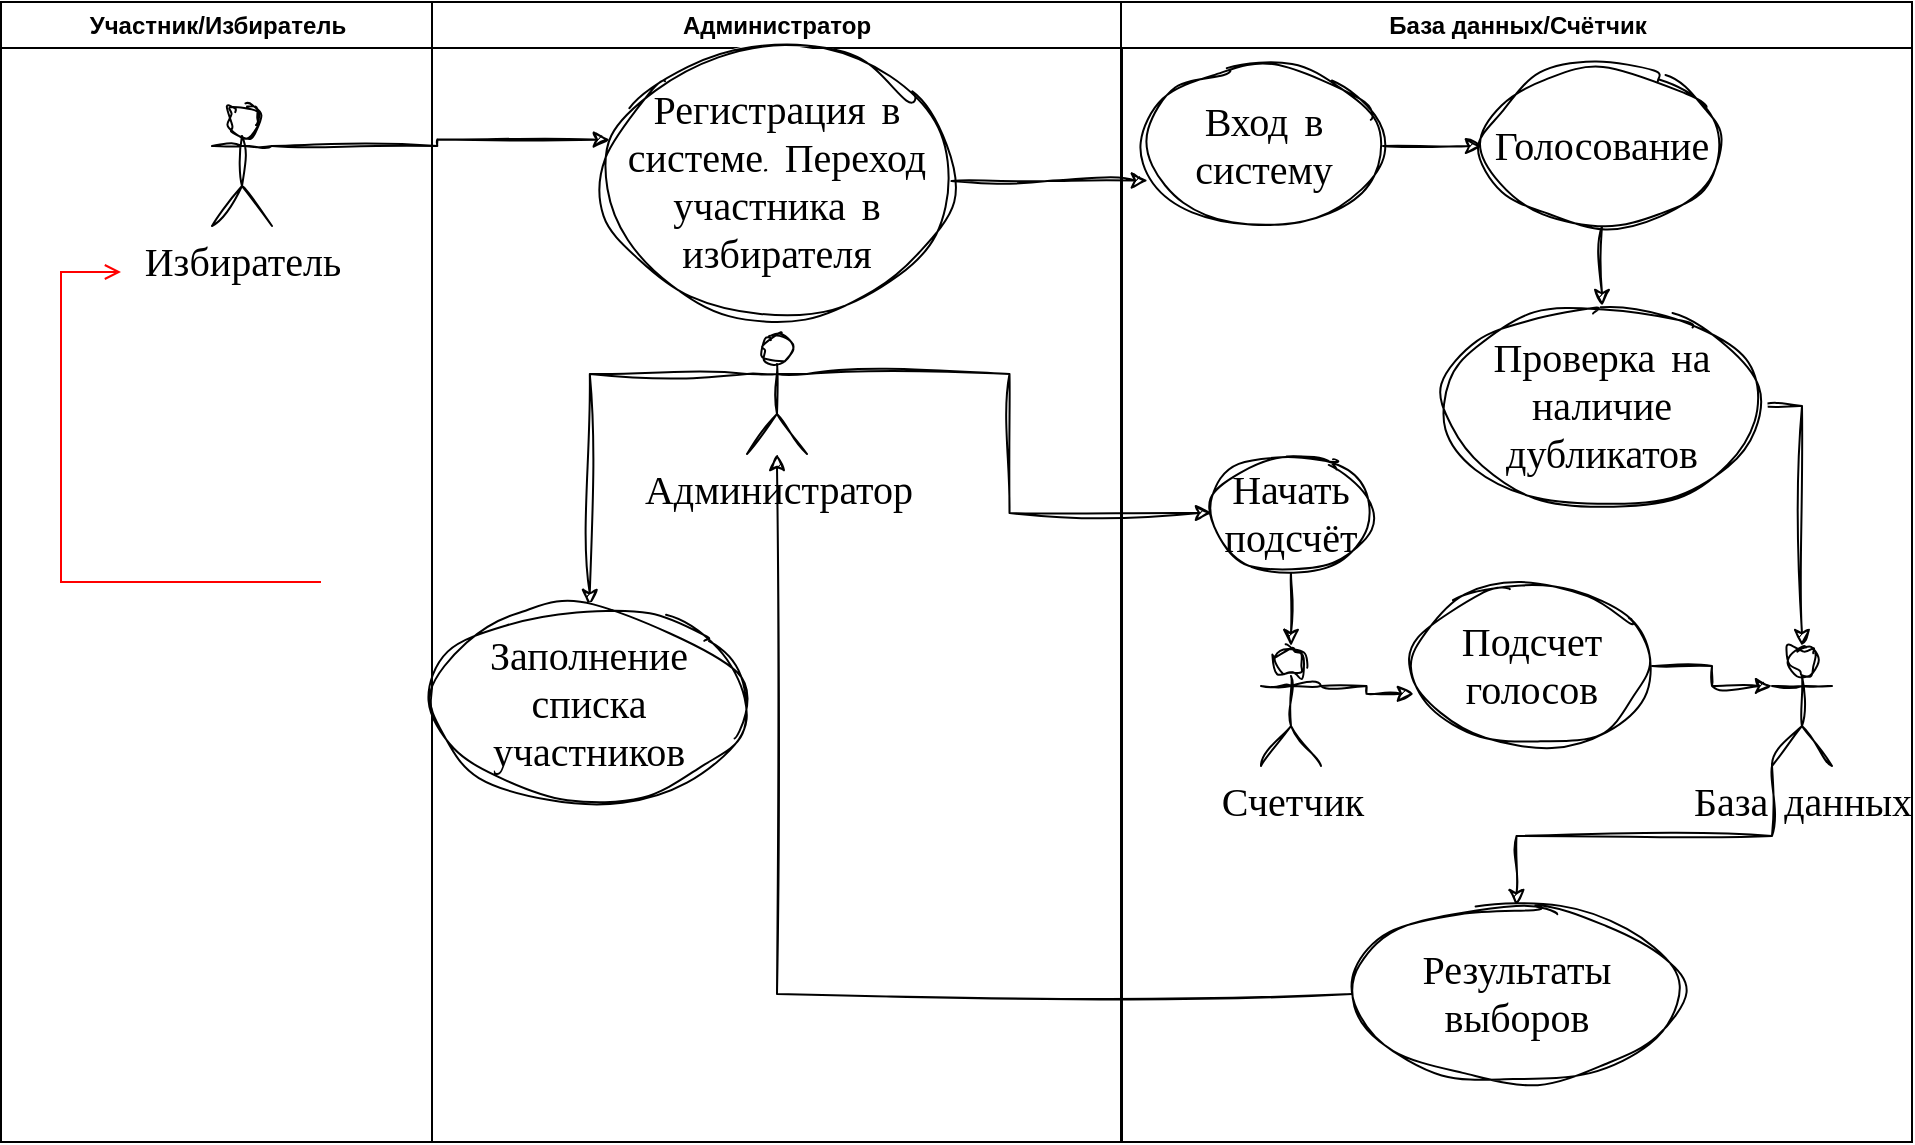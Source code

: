 <mxfile version="21.0.6" type="github">
  <diagram name="Page-1" id="e7e014a7-5840-1c2e-5031-d8a46d1fe8dd">
    <mxGraphModel dx="1300" dy="680" grid="1" gridSize="10" guides="1" tooltips="1" connect="1" arrows="1" fold="1" page="1" pageScale="1" pageWidth="1169" pageHeight="826" background="none" math="0" shadow="0">
      <root>
        <mxCell id="0" />
        <mxCell id="1" parent="0" />
        <mxCell id="2" value="Участник/Избиратель" style="swimlane;whiteSpace=wrap" parent="1" vertex="1">
          <mxGeometry x="164.5" y="128" width="215.5" height="570" as="geometry" />
        </mxCell>
        <mxCell id="12" value="" style="edgeStyle=elbowEdgeStyle;elbow=horizontal;strokeColor=#FF0000;endArrow=open;endFill=1;rounded=0" parent="2" source="10" edge="1">
          <mxGeometry width="100" height="100" relative="1" as="geometry">
            <mxPoint x="160" y="290" as="sourcePoint" />
            <mxPoint x="60" y="135.0" as="targetPoint" />
            <Array as="points">
              <mxPoint x="30" y="250" />
            </Array>
          </mxGeometry>
        </mxCell>
        <mxCell id="gl5ol4Vv82NOas20KsnX-41" value="Избиратель" style="shape=umlActor;verticalLabelPosition=bottom;verticalAlign=top;html=1;outlineConnect=0;sketch=1;hachureGap=4;jiggle=2;curveFitting=1;fontFamily=Architects Daughter;fontSource=https%3A%2F%2Ffonts.googleapis.com%2Fcss%3Ffamily%3DArchitects%2BDaughter;fontSize=20;" vertex="1" parent="2">
          <mxGeometry x="105.5" y="52" width="30" height="60" as="geometry" />
        </mxCell>
        <mxCell id="3" value="Администратор" style="swimlane;whiteSpace=wrap" parent="1" vertex="1">
          <mxGeometry x="380" y="128" width="345" height="570" as="geometry" />
        </mxCell>
        <mxCell id="gl5ol4Vv82NOas20KsnX-111" style="edgeStyle=orthogonalEdgeStyle;rounded=0;sketch=1;hachureGap=4;jiggle=2;curveFitting=1;orthogonalLoop=1;jettySize=auto;html=1;exitX=0;exitY=0.333;exitDx=0;exitDy=0;exitPerimeter=0;entryX=0.5;entryY=0;entryDx=0;entryDy=0;fontFamily=Architects Daughter;fontSource=https%3A%2F%2Ffonts.googleapis.com%2Fcss%3Ffamily%3DArchitects%2BDaughter;fontSize=16;" edge="1" parent="3" source="gl5ol4Vv82NOas20KsnX-42" target="gl5ol4Vv82NOas20KsnX-48">
          <mxGeometry relative="1" as="geometry" />
        </mxCell>
        <mxCell id="gl5ol4Vv82NOas20KsnX-42" value="Администратор&lt;br&gt;" style="shape=umlActor;verticalLabelPosition=bottom;verticalAlign=top;html=1;outlineConnect=0;sketch=1;hachureGap=4;jiggle=2;curveFitting=1;fontFamily=Architects Daughter;fontSource=https%3A%2F%2Ffonts.googleapis.com%2Fcss%3Ffamily%3DArchitects%2BDaughter;fontSize=20;" vertex="1" parent="3">
          <mxGeometry x="157.5" y="166" width="30" height="60" as="geometry" />
        </mxCell>
        <mxCell id="gl5ol4Vv82NOas20KsnX-47" value="Регистрация в системе. Переход участника в избирателя" style="ellipse;whiteSpace=wrap;html=1;sketch=1;hachureGap=4;jiggle=2;curveFitting=1;fontFamily=Architects Daughter;fontSource=https%3A%2F%2Ffonts.googleapis.com%2Fcss%3Ffamily%3DArchitects%2BDaughter;fontSize=20;" vertex="1" parent="3">
          <mxGeometry x="85.25" y="22" width="174.5" height="135" as="geometry" />
        </mxCell>
        <mxCell id="gl5ol4Vv82NOas20KsnX-48" value="Заполнение списка участников" style="ellipse;whiteSpace=wrap;html=1;sketch=1;hachureGap=4;jiggle=2;curveFitting=1;fontFamily=Architects Daughter;fontSource=https%3A%2F%2Ffonts.googleapis.com%2Fcss%3Ffamily%3DArchitects%2BDaughter;fontSize=20;" vertex="1" parent="3">
          <mxGeometry x="0.25" y="302" width="157.25" height="98" as="geometry" />
        </mxCell>
        <mxCell id="4" value="База данных/Счётчик" style="swimlane;whiteSpace=wrap" parent="1" vertex="1">
          <mxGeometry x="724.5" y="128" width="395.5" height="570" as="geometry" />
        </mxCell>
        <mxCell id="gl5ol4Vv82NOas20KsnX-78" style="edgeStyle=orthogonalEdgeStyle;rounded=0;sketch=1;hachureGap=4;jiggle=2;curveFitting=1;orthogonalLoop=1;jettySize=auto;html=1;exitX=1;exitY=0.5;exitDx=0;exitDy=0;entryX=0;entryY=0.5;entryDx=0;entryDy=0;fontFamily=Architects Daughter;fontSource=https%3A%2F%2Ffonts.googleapis.com%2Fcss%3Ffamily%3DArchitects%2BDaughter;fontSize=16;" edge="1" parent="4" source="gl5ol4Vv82NOas20KsnX-50" target="gl5ol4Vv82NOas20KsnX-54">
          <mxGeometry relative="1" as="geometry" />
        </mxCell>
        <mxCell id="gl5ol4Vv82NOas20KsnX-50" value="Вход в систему" style="ellipse;whiteSpace=wrap;html=1;sketch=1;hachureGap=4;jiggle=2;curveFitting=1;fontFamily=Architects Daughter;fontSource=https%3A%2F%2Ffonts.googleapis.com%2Fcss%3Ffamily%3DArchitects%2BDaughter;fontSize=20;" vertex="1" parent="4">
          <mxGeometry x="11" y="32" width="120" height="80" as="geometry" />
        </mxCell>
        <mxCell id="gl5ol4Vv82NOas20KsnX-79" style="edgeStyle=orthogonalEdgeStyle;rounded=0;sketch=1;hachureGap=4;jiggle=2;curveFitting=1;orthogonalLoop=1;jettySize=auto;html=1;exitX=0.5;exitY=1;exitDx=0;exitDy=0;entryX=0.5;entryY=0;entryDx=0;entryDy=0;fontFamily=Architects Daughter;fontSource=https%3A%2F%2Ffonts.googleapis.com%2Fcss%3Ffamily%3DArchitects%2BDaughter;fontSize=16;" edge="1" parent="4" source="gl5ol4Vv82NOas20KsnX-54" target="gl5ol4Vv82NOas20KsnX-58">
          <mxGeometry relative="1" as="geometry" />
        </mxCell>
        <mxCell id="gl5ol4Vv82NOas20KsnX-54" value="Голосование" style="ellipse;whiteSpace=wrap;html=1;sketch=1;hachureGap=4;jiggle=2;curveFitting=1;fontFamily=Architects Daughter;fontSource=https%3A%2F%2Ffonts.googleapis.com%2Fcss%3Ffamily%3DArchitects%2BDaughter;fontSize=20;" vertex="1" parent="4">
          <mxGeometry x="180.5" y="32" width="120" height="80" as="geometry" />
        </mxCell>
        <mxCell id="gl5ol4Vv82NOas20KsnX-96" style="edgeStyle=orthogonalEdgeStyle;rounded=0;sketch=1;hachureGap=4;jiggle=2;curveFitting=1;orthogonalLoop=1;jettySize=auto;html=1;exitX=0;exitY=1;exitDx=0;exitDy=0;exitPerimeter=0;fontFamily=Architects Daughter;fontSource=https%3A%2F%2Ffonts.googleapis.com%2Fcss%3Ffamily%3DArchitects%2BDaughter;fontSize=16;" edge="1" parent="4" source="gl5ol4Vv82NOas20KsnX-56" target="gl5ol4Vv82NOas20KsnX-95">
          <mxGeometry relative="1" as="geometry" />
        </mxCell>
        <mxCell id="gl5ol4Vv82NOas20KsnX-56" value="База данных" style="shape=umlActor;verticalLabelPosition=bottom;verticalAlign=top;html=1;outlineConnect=0;sketch=1;hachureGap=4;jiggle=2;curveFitting=1;fontFamily=Architects Daughter;fontSource=https%3A%2F%2Ffonts.googleapis.com%2Fcss%3Ffamily%3DArchitects%2BDaughter;fontSize=20;" vertex="1" parent="4">
          <mxGeometry x="325.5" y="322" width="30" height="60" as="geometry" />
        </mxCell>
        <mxCell id="gl5ol4Vv82NOas20KsnX-82" style="edgeStyle=orthogonalEdgeStyle;rounded=0;sketch=1;hachureGap=4;jiggle=2;curveFitting=1;orthogonalLoop=1;jettySize=auto;html=1;exitX=1;exitY=0.5;exitDx=0;exitDy=0;fontFamily=Architects Daughter;fontSource=https%3A%2F%2Ffonts.googleapis.com%2Fcss%3Ffamily%3DArchitects%2BDaughter;fontSize=16;" edge="1" parent="4" source="gl5ol4Vv82NOas20KsnX-58" target="gl5ol4Vv82NOas20KsnX-56">
          <mxGeometry relative="1" as="geometry" />
        </mxCell>
        <mxCell id="gl5ol4Vv82NOas20KsnX-58" value="Проверка на наличие дубликатов" style="ellipse;whiteSpace=wrap;html=1;sketch=1;hachureGap=4;jiggle=2;curveFitting=1;fontFamily=Architects Daughter;fontSource=https%3A%2F%2Ffonts.googleapis.com%2Fcss%3Ffamily%3DArchitects%2BDaughter;fontSize=20;" vertex="1" parent="4">
          <mxGeometry x="160.5" y="152" width="160" height="100" as="geometry" />
        </mxCell>
        <mxCell id="gl5ol4Vv82NOas20KsnX-93" style="edgeStyle=orthogonalEdgeStyle;rounded=0;sketch=1;hachureGap=4;jiggle=2;curveFitting=1;orthogonalLoop=1;jettySize=auto;html=1;exitX=1;exitY=0.333;exitDx=0;exitDy=0;exitPerimeter=0;entryX=0.008;entryY=0.674;entryDx=0;entryDy=0;entryPerimeter=0;fontFamily=Architects Daughter;fontSource=https%3A%2F%2Ffonts.googleapis.com%2Fcss%3Ffamily%3DArchitects%2BDaughter;fontSize=16;" edge="1" parent="4" source="gl5ol4Vv82NOas20KsnX-69" target="gl5ol4Vv82NOas20KsnX-92">
          <mxGeometry relative="1" as="geometry" />
        </mxCell>
        <mxCell id="gl5ol4Vv82NOas20KsnX-69" value="Счетчик&lt;br&gt;" style="shape=umlActor;verticalLabelPosition=bottom;verticalAlign=top;html=1;outlineConnect=0;sketch=1;hachureGap=4;jiggle=2;curveFitting=1;fontFamily=Architects Daughter;fontSource=https%3A%2F%2Ffonts.googleapis.com%2Fcss%3Ffamily%3DArchitects%2BDaughter;fontSize=20;" vertex="1" parent="4">
          <mxGeometry x="70" y="322" width="30" height="60" as="geometry" />
        </mxCell>
        <mxCell id="gl5ol4Vv82NOas20KsnX-88" style="edgeStyle=orthogonalEdgeStyle;rounded=0;sketch=1;hachureGap=4;jiggle=2;curveFitting=1;orthogonalLoop=1;jettySize=auto;html=1;exitX=0.5;exitY=1;exitDx=0;exitDy=0;entryX=0.5;entryY=0;entryDx=0;entryDy=0;entryPerimeter=0;fontFamily=Architects Daughter;fontSource=https%3A%2F%2Ffonts.googleapis.com%2Fcss%3Ffamily%3DArchitects%2BDaughter;fontSize=16;" edge="1" parent="4" source="gl5ol4Vv82NOas20KsnX-71" target="gl5ol4Vv82NOas20KsnX-69">
          <mxGeometry relative="1" as="geometry" />
        </mxCell>
        <mxCell id="gl5ol4Vv82NOas20KsnX-71" value="Начать подсчёт" style="ellipse;whiteSpace=wrap;html=1;sketch=1;hachureGap=4;jiggle=2;curveFitting=1;fontFamily=Architects Daughter;fontSource=https%3A%2F%2Ffonts.googleapis.com%2Fcss%3Ffamily%3DArchitects%2BDaughter;fontSize=20;" vertex="1" parent="4">
          <mxGeometry x="45.5" y="226" width="79" height="59" as="geometry" />
        </mxCell>
        <mxCell id="gl5ol4Vv82NOas20KsnX-94" style="edgeStyle=orthogonalEdgeStyle;rounded=0;sketch=1;hachureGap=4;jiggle=2;curveFitting=1;orthogonalLoop=1;jettySize=auto;html=1;exitX=1;exitY=0.5;exitDx=0;exitDy=0;entryX=0;entryY=0.333;entryDx=0;entryDy=0;entryPerimeter=0;fontFamily=Architects Daughter;fontSource=https%3A%2F%2Ffonts.googleapis.com%2Fcss%3Ffamily%3DArchitects%2BDaughter;fontSize=16;" edge="1" parent="4" source="gl5ol4Vv82NOas20KsnX-92" target="gl5ol4Vv82NOas20KsnX-56">
          <mxGeometry relative="1" as="geometry" />
        </mxCell>
        <mxCell id="gl5ol4Vv82NOas20KsnX-92" value="Подсчет голосов" style="ellipse;whiteSpace=wrap;html=1;sketch=1;hachureGap=4;jiggle=2;curveFitting=1;fontFamily=Architects Daughter;fontSource=https%3A%2F%2Ffonts.googleapis.com%2Fcss%3Ffamily%3DArchitects%2BDaughter;fontSize=20;" vertex="1" parent="4">
          <mxGeometry x="145.5" y="292" width="120" height="80" as="geometry" />
        </mxCell>
        <mxCell id="gl5ol4Vv82NOas20KsnX-95" value="Результаты выборов" style="ellipse;whiteSpace=wrap;html=1;sketch=1;hachureGap=4;jiggle=2;curveFitting=1;fontFamily=Architects Daughter;fontSource=https%3A%2F%2Ffonts.googleapis.com%2Fcss%3Ffamily%3DArchitects%2BDaughter;fontSize=20;" vertex="1" parent="4">
          <mxGeometry x="115.5" y="452" width="164.5" height="88" as="geometry" />
        </mxCell>
        <mxCell id="gl5ol4Vv82NOas20KsnX-86" style="edgeStyle=orthogonalEdgeStyle;rounded=0;sketch=1;hachureGap=4;jiggle=2;curveFitting=1;orthogonalLoop=1;jettySize=auto;html=1;exitX=1;exitY=0.333;exitDx=0;exitDy=0;exitPerimeter=0;fontFamily=Architects Daughter;fontSource=https%3A%2F%2Ffonts.googleapis.com%2Fcss%3Ffamily%3DArchitects%2BDaughter;fontSize=16;entryX=0;entryY=0.5;entryDx=0;entryDy=0;" edge="1" parent="1" source="gl5ol4Vv82NOas20KsnX-42" target="gl5ol4Vv82NOas20KsnX-71">
          <mxGeometry relative="1" as="geometry">
            <mxPoint x="680.0" y="390" as="targetPoint" />
          </mxGeometry>
        </mxCell>
        <mxCell id="gl5ol4Vv82NOas20KsnX-98" style="edgeStyle=orthogonalEdgeStyle;rounded=0;sketch=1;hachureGap=4;jiggle=2;curveFitting=1;orthogonalLoop=1;jettySize=auto;html=1;exitX=0;exitY=0.5;exitDx=0;exitDy=0;fontFamily=Architects Daughter;fontSource=https%3A%2F%2Ffonts.googleapis.com%2Fcss%3Ffamily%3DArchitects%2BDaughter;fontSize=16;" edge="1" parent="1" source="gl5ol4Vv82NOas20KsnX-95" target="gl5ol4Vv82NOas20KsnX-42">
          <mxGeometry relative="1" as="geometry" />
        </mxCell>
        <mxCell id="gl5ol4Vv82NOas20KsnX-103" style="edgeStyle=orthogonalEdgeStyle;rounded=0;sketch=1;hachureGap=4;jiggle=2;curveFitting=1;orthogonalLoop=1;jettySize=auto;html=1;exitX=1;exitY=0.333;exitDx=0;exitDy=0;exitPerimeter=0;entryX=0.021;entryY=0.347;entryDx=0;entryDy=0;entryPerimeter=0;fontFamily=Architects Daughter;fontSource=https%3A%2F%2Ffonts.googleapis.com%2Fcss%3Ffamily%3DArchitects%2BDaughter;fontSize=16;" edge="1" parent="1" source="gl5ol4Vv82NOas20KsnX-41" target="gl5ol4Vv82NOas20KsnX-47">
          <mxGeometry relative="1" as="geometry" />
        </mxCell>
        <mxCell id="gl5ol4Vv82NOas20KsnX-112" style="edgeStyle=orthogonalEdgeStyle;rounded=0;sketch=1;hachureGap=4;jiggle=2;curveFitting=1;orthogonalLoop=1;jettySize=auto;html=1;exitX=1;exitY=0.5;exitDx=0;exitDy=0;entryX=0.02;entryY=0.716;entryDx=0;entryDy=0;entryPerimeter=0;fontFamily=Architects Daughter;fontSource=https%3A%2F%2Ffonts.googleapis.com%2Fcss%3Ffamily%3DArchitects%2BDaughter;fontSize=16;" edge="1" parent="1" source="gl5ol4Vv82NOas20KsnX-47" target="gl5ol4Vv82NOas20KsnX-50">
          <mxGeometry relative="1" as="geometry" />
        </mxCell>
      </root>
    </mxGraphModel>
  </diagram>
</mxfile>
